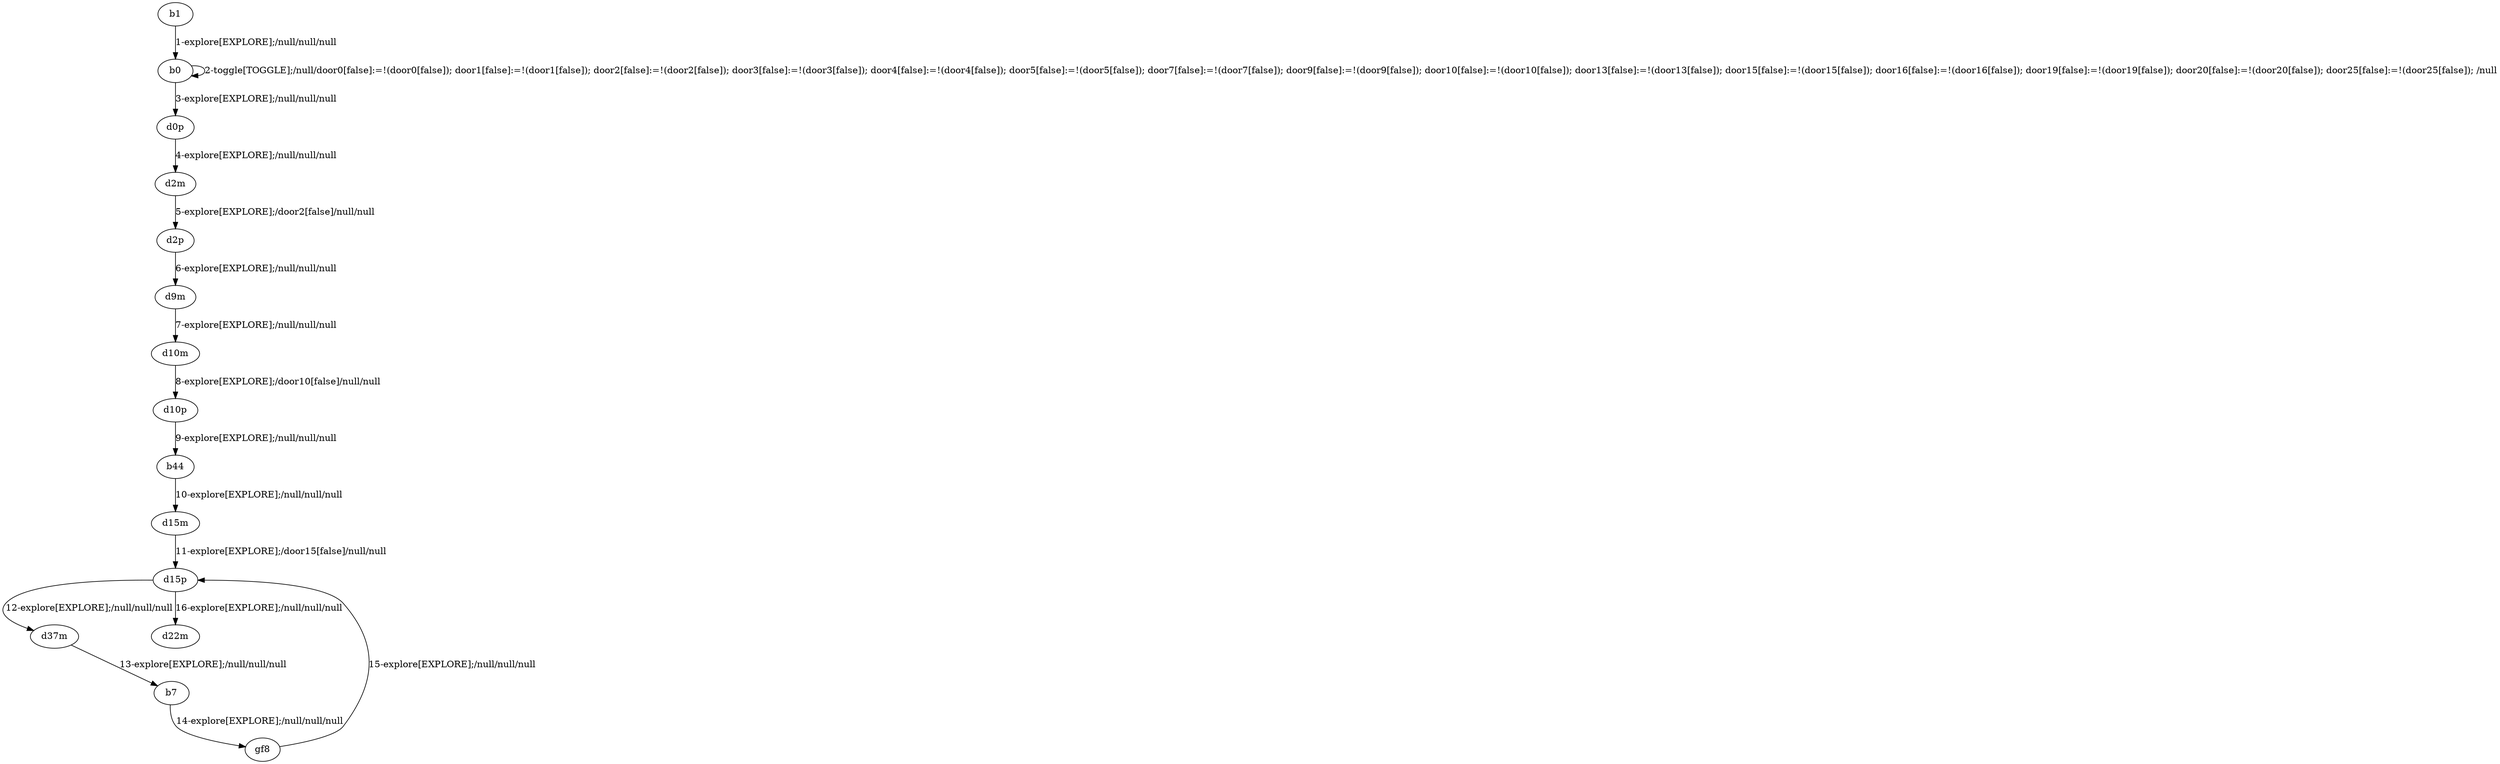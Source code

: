 # Total number of goals covered by this test: 4
# d15p --> d22m
# b7 --> gf8
# d37m --> b7
# gf8 --> d15p

digraph g {
"b1" -> "b0" [label = "1-explore[EXPLORE];/null/null/null"];
"b0" -> "b0" [label = "2-toggle[TOGGLE];/null/door0[false]:=!(door0[false]); door1[false]:=!(door1[false]); door2[false]:=!(door2[false]); door3[false]:=!(door3[false]); door4[false]:=!(door4[false]); door5[false]:=!(door5[false]); door7[false]:=!(door7[false]); door9[false]:=!(door9[false]); door10[false]:=!(door10[false]); door13[false]:=!(door13[false]); door15[false]:=!(door15[false]); door16[false]:=!(door16[false]); door19[false]:=!(door19[false]); door20[false]:=!(door20[false]); door25[false]:=!(door25[false]); /null"];
"b0" -> "d0p" [label = "3-explore[EXPLORE];/null/null/null"];
"d0p" -> "d2m" [label = "4-explore[EXPLORE];/null/null/null"];
"d2m" -> "d2p" [label = "5-explore[EXPLORE];/door2[false]/null/null"];
"d2p" -> "d9m" [label = "6-explore[EXPLORE];/null/null/null"];
"d9m" -> "d10m" [label = "7-explore[EXPLORE];/null/null/null"];
"d10m" -> "d10p" [label = "8-explore[EXPLORE];/door10[false]/null/null"];
"d10p" -> "b44" [label = "9-explore[EXPLORE];/null/null/null"];
"b44" -> "d15m" [label = "10-explore[EXPLORE];/null/null/null"];
"d15m" -> "d15p" [label = "11-explore[EXPLORE];/door15[false]/null/null"];
"d15p" -> "d37m" [label = "12-explore[EXPLORE];/null/null/null"];
"d37m" -> "b7" [label = "13-explore[EXPLORE];/null/null/null"];
"b7" -> "gf8" [label = "14-explore[EXPLORE];/null/null/null"];
"gf8" -> "d15p" [label = "15-explore[EXPLORE];/null/null/null"];
"d15p" -> "d22m" [label = "16-explore[EXPLORE];/null/null/null"];
}